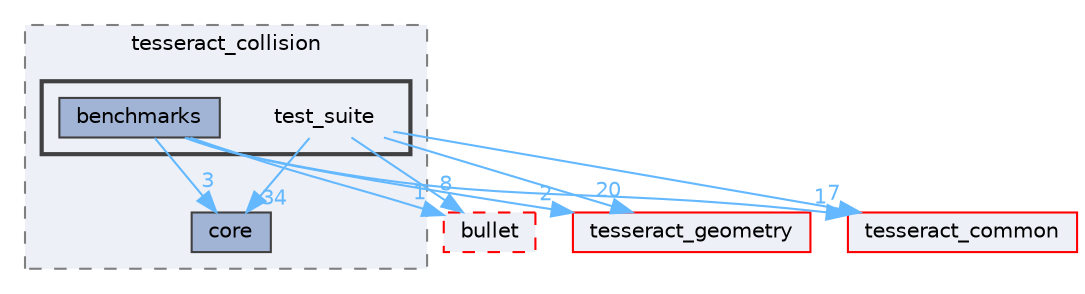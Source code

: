 digraph "tesseract_collision/core/include/tesseract_collision/test_suite"
{
 // LATEX_PDF_SIZE
  bgcolor="transparent";
  edge [fontname=Helvetica,fontsize=10,labelfontname=Helvetica,labelfontsize=10];
  node [fontname=Helvetica,fontsize=10,shape=box,height=0.2,width=0.4];
  compound=true
  subgraph clusterdir_ebd7ad58b71804df4d9732c8b4339ba1 {
    graph [ bgcolor="#edf0f7", pencolor="grey50", label="tesseract_collision", fontname=Helvetica,fontsize=10 style="filled,dashed", URL="dir_ebd7ad58b71804df4d9732c8b4339ba1.html",tooltip=""]
  dir_3adf51a14cfd4c8a4082b493e4d6dc5e [label="core", fillcolor="#a2b4d6", color="grey25", style="filled", URL="dir_3adf51a14cfd4c8a4082b493e4d6dc5e.html",tooltip=""];
  subgraph clusterdir_acd4d1ecc06b6e5dea4bd6aad4d28e59 {
    graph [ bgcolor="#edf0f7", pencolor="grey25", label="", fontname=Helvetica,fontsize=10 style="filled,bold", URL="dir_acd4d1ecc06b6e5dea4bd6aad4d28e59.html",tooltip=""]
    dir_acd4d1ecc06b6e5dea4bd6aad4d28e59 [shape=plaintext, label="test_suite"];
  dir_710533512db6fdb0b012e03314eba0bc [label="benchmarks", fillcolor="#a2b4d6", color="grey25", style="filled", URL="dir_710533512db6fdb0b012e03314eba0bc.html",tooltip=""];
  }
  }
  dir_06345f2e0a93a8c3d7765a82cd4266e2 [label="bullet", fillcolor="#edf0f7", color="red", style="filled,dashed", URL="dir_06345f2e0a93a8c3d7765a82cd4266e2.html",tooltip=""];
  dir_48d618810f42ebb74ce6e28217206bba [label="tesseract_geometry", fillcolor="#edf0f7", color="red", style="filled", URL="dir_48d618810f42ebb74ce6e28217206bba.html",tooltip=""];
  dir_8430b83f3af685b4c96d298a32e9aa37 [label="tesseract_common", fillcolor="#edf0f7", color="red", style="filled", URL="dir_8430b83f3af685b4c96d298a32e9aa37.html",tooltip=""];
  dir_acd4d1ecc06b6e5dea4bd6aad4d28e59->dir_06345f2e0a93a8c3d7765a82cd4266e2 [headlabel="8", labeldistance=1.5 headhref="dir_000110_000003.html" color="steelblue1" fontcolor="steelblue1"];
  dir_acd4d1ecc06b6e5dea4bd6aad4d28e59->dir_3adf51a14cfd4c8a4082b493e4d6dc5e [headlabel="34", labeldistance=1.5 headhref="dir_000110_000008.html" color="steelblue1" fontcolor="steelblue1"];
  dir_acd4d1ecc06b6e5dea4bd6aad4d28e59->dir_48d618810f42ebb74ce6e28217206bba [headlabel="20", labeldistance=1.5 headhref="dir_000110_000079.html" color="steelblue1" fontcolor="steelblue1"];
  dir_acd4d1ecc06b6e5dea4bd6aad4d28e59->dir_8430b83f3af685b4c96d298a32e9aa37 [headlabel="7", labeldistance=1.5 headhref="dir_000110_000075.html" color="steelblue1" fontcolor="steelblue1"];
  dir_710533512db6fdb0b012e03314eba0bc->dir_06345f2e0a93a8c3d7765a82cd4266e2 [headlabel="1", labeldistance=1.5 headhref="dir_000000_000003.html" color="steelblue1" fontcolor="steelblue1"];
  dir_710533512db6fdb0b012e03314eba0bc->dir_3adf51a14cfd4c8a4082b493e4d6dc5e [headlabel="3", labeldistance=1.5 headhref="dir_000000_000008.html" color="steelblue1" fontcolor="steelblue1"];
  dir_710533512db6fdb0b012e03314eba0bc->dir_48d618810f42ebb74ce6e28217206bba [headlabel="2", labeldistance=1.5 headhref="dir_000000_000079.html" color="steelblue1" fontcolor="steelblue1"];
  dir_710533512db6fdb0b012e03314eba0bc->dir_8430b83f3af685b4c96d298a32e9aa37 [headlabel="1", labeldistance=1.5 headhref="dir_000000_000075.html" color="steelblue1" fontcolor="steelblue1"];
}

